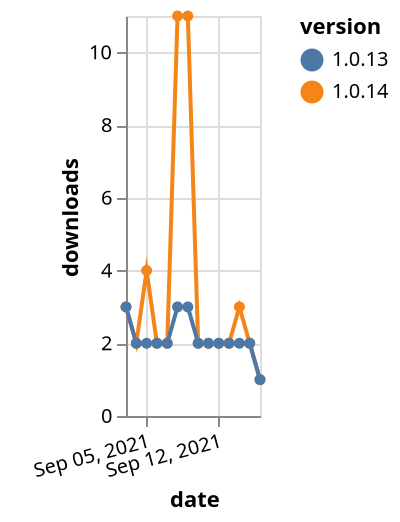 {"$schema": "https://vega.github.io/schema/vega-lite/v5.json", "description": "A simple bar chart with embedded data.", "data": {"values": [{"date": "2021-09-03", "total": 3771, "delta": 3, "version": "1.0.14"}, {"date": "2021-09-04", "total": 3773, "delta": 2, "version": "1.0.14"}, {"date": "2021-09-05", "total": 3777, "delta": 4, "version": "1.0.14"}, {"date": "2021-09-06", "total": 3779, "delta": 2, "version": "1.0.14"}, {"date": "2021-09-07", "total": 3781, "delta": 2, "version": "1.0.14"}, {"date": "2021-09-08", "total": 3792, "delta": 11, "version": "1.0.14"}, {"date": "2021-09-09", "total": 3803, "delta": 11, "version": "1.0.14"}, {"date": "2021-09-10", "total": 3805, "delta": 2, "version": "1.0.14"}, {"date": "2021-09-11", "total": 3807, "delta": 2, "version": "1.0.14"}, {"date": "2021-09-12", "total": 3809, "delta": 2, "version": "1.0.14"}, {"date": "2021-09-13", "total": 3811, "delta": 2, "version": "1.0.14"}, {"date": "2021-09-14", "total": 3814, "delta": 3, "version": "1.0.14"}, {"date": "2021-09-15", "total": 3816, "delta": 2, "version": "1.0.14"}, {"date": "2021-09-16", "total": 3817, "delta": 1, "version": "1.0.14"}, {"date": "2021-09-03", "total": 2320, "delta": 3, "version": "1.0.13"}, {"date": "2021-09-04", "total": 2322, "delta": 2, "version": "1.0.13"}, {"date": "2021-09-05", "total": 2324, "delta": 2, "version": "1.0.13"}, {"date": "2021-09-06", "total": 2326, "delta": 2, "version": "1.0.13"}, {"date": "2021-09-07", "total": 2328, "delta": 2, "version": "1.0.13"}, {"date": "2021-09-08", "total": 2331, "delta": 3, "version": "1.0.13"}, {"date": "2021-09-09", "total": 2334, "delta": 3, "version": "1.0.13"}, {"date": "2021-09-10", "total": 2336, "delta": 2, "version": "1.0.13"}, {"date": "2021-09-11", "total": 2338, "delta": 2, "version": "1.0.13"}, {"date": "2021-09-12", "total": 2340, "delta": 2, "version": "1.0.13"}, {"date": "2021-09-13", "total": 2342, "delta": 2, "version": "1.0.13"}, {"date": "2021-09-14", "total": 2344, "delta": 2, "version": "1.0.13"}, {"date": "2021-09-15", "total": 2346, "delta": 2, "version": "1.0.13"}, {"date": "2021-09-16", "total": 2347, "delta": 1, "version": "1.0.13"}]}, "width": "container", "mark": {"type": "line", "point": {"filled": true}}, "encoding": {"x": {"field": "date", "type": "temporal", "timeUnit": "yearmonthdate", "title": "date", "axis": {"labelAngle": -15}}, "y": {"field": "delta", "type": "quantitative", "title": "downloads"}, "color": {"field": "version", "type": "nominal"}, "tooltip": {"field": "delta"}}}